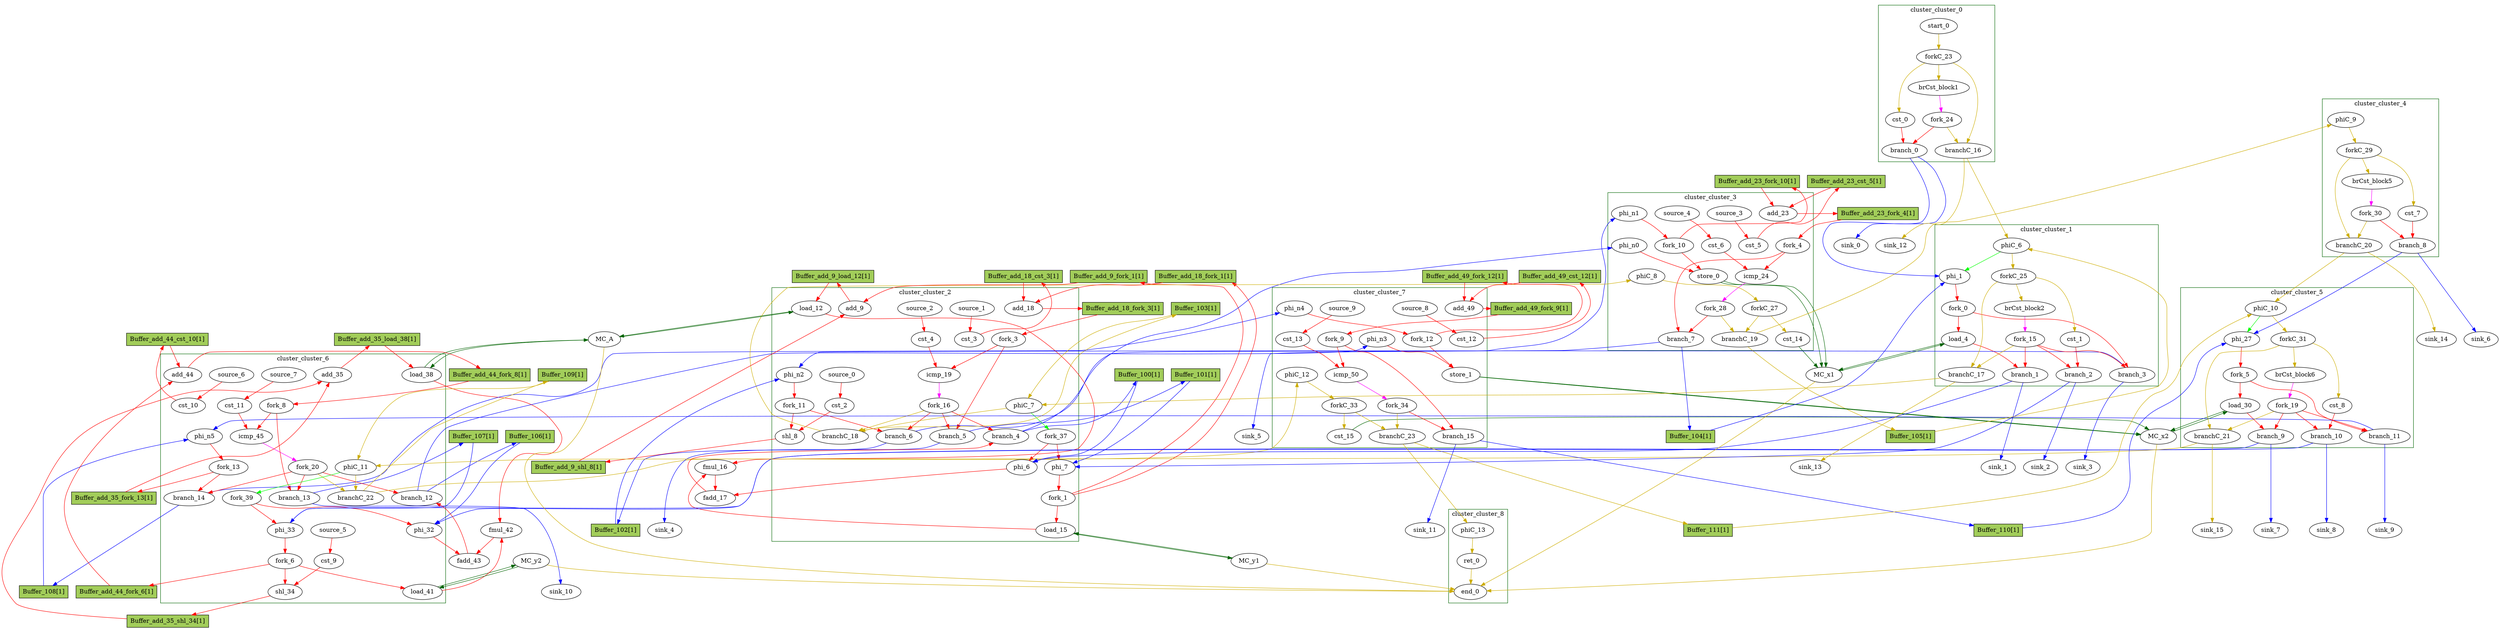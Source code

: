 Digraph G {
	splines=spline;
	subgraph cluster_cluster_cluster_6 {
	color = "darkgreen";
label = "cluster_cluster_6";
		"phi_32" [type="Mux", in="in1?:1 in2:32 in3:32 ", out="out1:32", bbID=7, delay=1.397];
		"phi_33" [type="Mux", in="in1?:1 in2:6 in3:6 ", out="out1:6", bbID=7, delay=1.397];
		"cst_9" [type="Constant", in="in1:3", out="out1:3", bbID=7, value="0x00000005"];
		"shl_34" [type="Operator", in="in1:11 in2:11 ", out="out1:11 ", bbID=7, II=1, delay=0.0, latency=0, op="shl_op"];
		"add_35" [type="Operator", in="in1:12 in2:12 ", out="out1:12 ", bbID=7, II=1, delay=2.287, latency=0, op="add_op"];
		"load_38" [type="Operator", in="in1:32 in2:12 ", out="out1:32 out2:12 ", bbID=7, II=1, delay=1.412, latency=2, op="mc_load_op", portId=1];
		"load_41" [type="Operator", in="in1:32 in2:6 ", out="out1:32 out2:6 ", bbID=7, II=1, delay=1.412, latency=2, op="mc_load_op", portId=0];
		"cst_10" [type="Constant", in="in1:1", out="out1:1", bbID=7, value="0x00000001"];
		"add_44" [type="Operator", in="in1:6 in2:6 ", out="out1:6 ", bbID=7, II=1, delay=2.287, latency=0, op="add_op"];
		"cst_11" [type="Constant", in="in1:6", out="out1:6", bbID=7, value="0x00000020"];
		"icmp_45" [type="Operator", in="in1:6 in2:6 ", out="out1:1 ", bbID=7, II=1, delay=1.907, latency=0, op="icmp_ult_op"];
		"phi_n5" [type="Merge", in="in1:6 in2:6 ", out="out1:6", bbID=7, delay=1.397];
		"fork_6" [type="Fork", in="in1:6", out="out1:6 out2:6 out3:6 ", bbID=7];
		"fork_8" [type="Fork", in="in1:6", out="out1:6 out2:6 ", bbID=7];
		"fork_13" [type="Fork", in="in1:6", out="out1:6 out2:6 ", bbID=7];
		"branch_12" [type="Branch", in="in1:32 in2?:1", out="out1+:32 out2-:32", bbID=7];
		"branch_13" [type="Branch", in="in1:6 in2?:1", out="out1+:6 out2-:6", bbID=7];
		"branch_14" [type="Branch", in="in1:6 in2?:1", out="out1+:6 out2-:6", bbID=7];
		"fork_20" [type="Fork", in="in1:1", out="out1:1 out2:1 out3:1 out4:1 ", bbID=7];
		"phiC_11" [type="CntrlMerge", in="in1:0 in2:0 ", out="out1:0 out2?:1", bbID=7, delay=0.0];
		"branchC_22" [type="Branch", in="in1:0 in2?:1", out="out1+:0 out2-:0", bbID=7];
		"source_5" [type="Source", out="out1:3", bbID=7];
		"source_6" [type="Source", out="out1:1", bbID=7];
		"source_7" [type="Source", out="out1:6", bbID=7];
		"fork_39" [type="Fork", in="in1:1", out="out1:1 out2:1 ", bbID=7];
	}
	subgraph cluster_cluster_cluster_2 {
	color = "darkgreen";
label = "cluster_cluster_2";
		"phi_6" [type="Mux", in="in1?:1 in2:32 in3:32 ", out="out1:32", bbID=3, delay=1.397];
		"phi_7" [type="Mux", in="in1?:1 in2:6 in3:6 ", out="out1:6", bbID=3, delay=1.397];
		"cst_2" [type="Constant", in="in1:3", out="out1:3", bbID=3, value="0x00000005"];
		"shl_8" [type="Operator", in="in1:11 in2:11 ", out="out1:11 ", bbID=3, II=1, delay=0.0, latency=0, op="shl_op"];
		"add_9" [type="Operator", in="in1:12 in2:12 ", out="out1:12 ", bbID=3, II=1, delay=2.287, latency=0, op="add_op"];
		"load_12" [type="Operator", in="in1:32 in2:12 ", out="out1:32 out2:12 ", bbID=3, II=1, delay=1.412, latency=2, op="mc_load_op", portId=0];
		"load_15" [type="Operator", in="in1:32 in2:6 ", out="out1:32 out2:6 ", bbID=3, II=1, delay=1.412, latency=2, op="mc_load_op", portId=0];
		"cst_3" [type="Constant", in="in1:1", out="out1:1", bbID=3, value="0x00000001"];
		"add_18" [type="Operator", in="in1:6 in2:6 ", out="out1:6 ", bbID=3, II=1, delay=2.287, latency=0, op="add_op"];
		"cst_4" [type="Constant", in="in1:6", out="out1:6", bbID=3, value="0x00000020"];
		"icmp_19" [type="Operator", in="in1:6 in2:6 ", out="out1:1 ", bbID=3, II=1, delay=1.907, latency=0, op="icmp_ult_op"];
		"phi_n2" [type="Merge", in="in1:6 in2:6 ", out="out1:6", bbID=3, delay=1.397];
		"fork_1" [type="Fork", in="in1:6", out="out1:6 out2:6 out3:6 ", bbID=3];
		"fork_3" [type="Fork", in="in1:6", out="out1:6 out2:6 ", bbID=3];
		"fork_11" [type="Fork", in="in1:6", out="out1:6 out2:6 ", bbID=3];
		"branch_4" [type="Branch", in="in1:32 in2?:1", out="out1+:32 out2-:32", bbID=3];
		"branch_5" [type="Branch", in="in1:6 in2?:1", out="out1+:6 out2-:6", bbID=3];
		"branch_6" [type="Branch", in="in1:6 in2?:1", out="out1+:6 out2-:6", bbID=3];
		"fork_16" [type="Fork", in="in1:1", out="out1:1 out2:1 out3:1 out4:1 ", bbID=3];
		"phiC_7" [type="CntrlMerge", in="in1:0 in2:0 ", out="out1:0 out2?:1", bbID=3, delay=0.0];
		"branchC_18" [type="Branch", in="in1:0 in2?:1", out="out1+:0 out2-:0", bbID=3];
		"source_0" [type="Source", out="out1:3", bbID=3];
		"source_1" [type="Source", out="out1:1", bbID=3];
		"source_2" [type="Source", out="out1:6", bbID=3];
		"fork_37" [type="Fork", in="in1:1", out="out1:1 out2:1 ", bbID=3];
	}
	subgraph cluster_cluster_cluster_3 {
	color = "darkgreen";
label = "cluster_cluster_3";
		"store_0" [type="Operator", in="in1:32 in2:6 ", out="out1:32 out2:6 ", bbID=4, II=1, delay=0.672, latency=0, op="mc_store_op", portId=0];
		"cst_5" [type="Constant", in="in1:1", out="out1:1", bbID=4, value="0x00000001"];
		"add_23" [type="Operator", in="in1:6 in2:6 ", out="out1:6 ", bbID=4, II=1, delay=2.287, latency=0, op="add_op"];
		"cst_6" [type="Constant", in="in1:6", out="out1:6", bbID=4, value="0x00000020"];
		"icmp_24" [type="Operator", in="in1:6 in2:6 ", out="out1:1 ", bbID=4, II=1, delay=1.907, latency=0, op="icmp_ult_op"];
		"phi_n0" [type="Merge", in="in1:32 ", out="out1:32", bbID=4, delay=0.0];
		"phi_n1" [type="Merge", in="in1:6 ", out="out1:6", bbID=4, delay=0.0];
		"fork_4" [type="Fork", in="in1:6", out="out1:6 out2:6 ", bbID=4];
		"fork_10" [type="Fork", in="in1:6", out="out1:6 out2:6 ", bbID=4];
		"branch_7" [type="Branch", in="in1:6 in2?:1", out="out1+:6 out2-:6", bbID=4];
		"cst_14" [type="Constant", in="in1:1", out="out1:1", bbID=4, value="0x00000001"];
		"phiC_8" [type="Merge", in="in1:0 ", out="out1:0", bbID=4, delay=0.0];
		"forkC_27" [type="Fork", in="in1:0", out="out1:0 out2:0 ", bbID=4];
		"branchC_19" [type="Branch", in="in1:0 in2?:1", out="out1+:0 out2-:0", bbID=4];
		"fork_28" [type="Fork", in="in1:1", out="out1:1 out2:1 ", bbID=4];
		"source_3" [type="Source", out="out1:1", bbID=4];
		"source_4" [type="Source", out="out1:6", bbID=4];
	}
	subgraph cluster_cluster_cluster_0 {
	color = "darkgreen";
label = "cluster_cluster_0";
		"brCst_block1" [type="Constant", in="in1:1", out="out1:1", bbID=1, value="0x1"];
		"cst_0" [type="Constant", in="in1:1", out="out1:1", bbID=1, value="0x00000000"];
		"branch_0" [type="Branch", in="in1:1 in2?:1", out="out1+:1 out2-:1", bbID=1];
		"start_0" [type="Entry", in="in1:0", out="out1:0", bbID=1, control="true"];
		"forkC_23" [type="Fork", in="in1:0", out="out1:0 out2:0 out3:0 ", bbID=1];
		"branchC_16" [type="Branch", in="in1:0 in2?:1", out="out1+:0 out2-:0", bbID=1];
		"fork_24" [type="Fork", in="in1:1", out="out1:1 out2:1 ", bbID=1];
	}
	subgraph cluster_cluster_cluster_4 {
	color = "darkgreen";
label = "cluster_cluster_4";
		"brCst_block5" [type="Constant", in="in1:1", out="out1:1", bbID=5, value="0x1"];
		"cst_7" [type="Constant", in="in1:1", out="out1:1", bbID=5, value="0x00000000"];
		"branch_8" [type="Branch", in="in1:1 in2?:1", out="out1+:1 out2-:1", bbID=5];
		"phiC_9" [type="Merge", in="in1:0 ", out="out1:0", bbID=5, delay=0.0];
		"forkC_29" [type="Fork", in="in1:0", out="out1:0 out2:0 out3:0 ", bbID=5];
		"branchC_20" [type="Branch", in="in1:0 in2?:1", out="out1+:0 out2-:0", bbID=5];
		"fork_30" [type="Fork", in="in1:1", out="out1:1 out2:1 ", bbID=5];
	}
	subgraph cluster_cluster_cluster_5 {
	color = "darkgreen";
label = "cluster_cluster_5";
		"phi_27" [type="Mux", in="in1?:1 in2:6 in3:6 ", out="out1:6", bbID=6, delay=1.397];
		"load_30" [type="Operator", in="in1:32 in2:6 ", out="out1:32 out2:6 ", bbID=6, II=1, delay=1.412, latency=2, op="mc_load_op", portId=0];
		"brCst_block6" [type="Constant", in="in1:1", out="out1:1", bbID=6, value="0x1"];
		"cst_8" [type="Constant", in="in1:1", out="out1:1", bbID=6, value="0x00000000"];
		"fork_5" [type="Fork", in="in1:6", out="out1:6 out2:6 ", bbID=6];
		"branch_9" [type="Branch", in="in1:32 in2?:1", out="out1+:32 out2-:32", bbID=6];
		"branch_10" [type="Branch", in="in1:1 in2?:1", out="out1+:1 out2-:1", bbID=6];
		"branch_11" [type="Branch", in="in1:6 in2?:1", out="out1+:6 out2-:6", bbID=6];
		"fork_19" [type="Fork", in="in1:1", out="out1:1 out2:1 out3:1 out4:1 ", bbID=6];
		"phiC_10" [type="CntrlMerge", in="in1:0 in2:0 ", out="out1:0 out2?:1", bbID=6, delay=0.0];
		"forkC_31" [type="Fork", in="in1:0", out="out1:0 out2:0 out3:0 ", bbID=6];
		"branchC_21" [type="Branch", in="in1:0 in2?:1", out="out1+:0 out2-:0", bbID=6];
	}
	subgraph cluster_cluster_cluster_8 {
	color = "darkgreen";
label = "cluster_cluster_8";
		"ret_0" [type="Operator", in="in1:0 ", out="out1:0 ", bbID=9, II=1, delay=0.0, latency=0, op="ret_op"];
		"end_0" [type="Exit", in="in1:0*e in2:0*e in3:0*e in4:0*e in5:0*e in6:0 ", out="out1:0", bbID=0];
		"phiC_13" [type="Merge", in="in1:0 ", out="out1:0", bbID=9, delay=0.0];
	}
	subgraph cluster_cluster_cluster_7 {
	color = "darkgreen";
label = "cluster_cluster_7";
		"store_1" [type="Operator", in="in1:32 in2:6 ", out="out1:32 out2:6 ", bbID=8, II=1, delay=0.672, latency=0, op="mc_store_op", portId=0];
		"cst_12" [type="Constant", in="in1:1", out="out1:1", bbID=8, value="0x00000001"];
		"add_49" [type="Operator", in="in1:6 in2:6 ", out="out1:6 ", bbID=8, II=1, delay=2.287, latency=0, op="add_op"];
		"cst_13" [type="Constant", in="in1:6", out="out1:6", bbID=8, value="0x00000020"];
		"icmp_50" [type="Operator", in="in1:6 in2:6 ", out="out1:1 ", bbID=8, II=1, delay=1.907, latency=0, op="icmp_ult_op"];
		"phi_n3" [type="Merge", in="in1:32 ", out="out1:32", bbID=8, delay=0.0];
		"phi_n4" [type="Merge", in="in1:6 ", out="out1:6", bbID=8, delay=0.0];
		"fork_9" [type="Fork", in="in1:6", out="out1:6 out2:6 ", bbID=8];
		"fork_12" [type="Fork", in="in1:6", out="out1:6 out2:6 ", bbID=8];
		"branch_15" [type="Branch", in="in1:6 in2?:1", out="out1+:6 out2-:6", bbID=8];
		"cst_15" [type="Constant", in="in1:1", out="out1:1", bbID=8, value="0x00000001"];
		"phiC_12" [type="Merge", in="in1:0 ", out="out1:0", bbID=8, delay=0.0];
		"forkC_33" [type="Fork", in="in1:0", out="out1:0 out2:0 ", bbID=8];
		"branchC_23" [type="Branch", in="in1:0 in2?:1", out="out1+:0 out2-:0", bbID=8];
		"fork_34" [type="Fork", in="in1:1", out="out1:1 out2:1 ", bbID=8];
		"source_8" [type="Source", out="out1:1", bbID=8];
		"source_9" [type="Source", out="out1:6", bbID=8];
	}
	subgraph cluster_cluster_cluster_1 {
	color = "darkgreen";
label = "cluster_cluster_1";
		"phi_1" [type="Mux", in="in1?:1 in2:6 in3:6 ", out="out1:6", bbID=2, delay=1.397];
		"load_4" [type="Operator", in="in1:32 in2:6 ", out="out1:32 out2:6 ", bbID=2, II=1, delay=1.412, latency=2, op="mc_load_op", portId=0];
		"brCst_block2" [type="Constant", in="in1:1", out="out1:1", bbID=2, value="0x1"];
		"cst_1" [type="Constant", in="in1:1", out="out1:1", bbID=2, value="0x00000000"];
		"fork_0" [type="Fork", in="in1:6", out="out1:6 out2:6 ", bbID=2];
		"branch_1" [type="Branch", in="in1:32 in2?:1", out="out1+:32 out2-:32", bbID=2];
		"branch_2" [type="Branch", in="in1:1 in2?:1", out="out1+:1 out2-:1", bbID=2];
		"branch_3" [type="Branch", in="in1:6 in2?:1", out="out1+:6 out2-:6", bbID=2];
		"fork_15" [type="Fork", in="in1:1", out="out1:1 out2:1 out3:1 out4:1 ", bbID=2];
		"phiC_6" [type="CntrlMerge", in="in1:0 in2:0 ", out="out1:0 out2?:1", bbID=2, delay=0.0];
		"forkC_25" [type="Fork", in="in1:0", out="out1:0 out2:0 out3:0 ", bbID=2];
		"branchC_17" [type="Branch", in="in1:0 in2?:1", out="out1+:0 out2-:0", bbID=2];
	}
		"MC_x1" [type="MC", in="in1:32*c0 in2:6*l0a in3:6*s0a in4:32*s0d ", out="out1:32*l0d out2:0*e ", bbID=0, bbcount=1, ldcount=1, memory="x1", stcount=1];
		"MC_A" [type="MC", in="in1:12*l0a in2:12*l1a ", out="out1:32*l0d out2:32*l1d out3:0*e ", bbID=0, bbcount=0, ldcount=2, memory="A", stcount=0];
		"MC_y1" [type="MC", in="in1:6*l0a ", out="out1:32*l0d out2:0*e ", bbID=0, bbcount=0, ldcount=1, memory="y1", stcount=0];
		"MC_x2" [type="MC", in="in1:32*c0 in2:6*l0a in3:6*s0a in4:32*s0d ", out="out1:32*l0d out2:0*e ", bbID=0, bbcount=1, ldcount=1, memory="x2", stcount=1];
		"MC_y2" [type="MC", in="in1:6*l0a ", out="out1:32*l0d out2:0*e ", bbID=0, bbcount=0, ldcount=1, memory="y2", stcount=0];
		"sink_0" [type="Sink", in="in1:1", bbID=0];
		"sink_1" [type="Sink", in="in1:32", bbID=0];
		"sink_2" [type="Sink", in="in1:1", bbID=0];
		"sink_3" [type="Sink", in="in1:6", bbID=0];
		"sink_4" [type="Sink", in="in1:6", bbID=0];
		"sink_5" [type="Sink", in="in1:6", bbID=0];
		"sink_6" [type="Sink", in="in1:1", bbID=0];
		"sink_7" [type="Sink", in="in1:32", bbID=0];
		"sink_8" [type="Sink", in="in1:1", bbID=0];
		"sink_9" [type="Sink", in="in1:6", bbID=0];
		"sink_10" [type="Sink", in="in1:6", bbID=0];
		"sink_11" [type="Sink", in="in1:6", bbID=0];
		"sink_12" [type="Sink", in="in1:0", bbID=0];
		"sink_13" [type="Sink", in="in1:0", bbID=0];
		"sink_14" [type="Sink", in="in1:0", bbID=0];
		"sink_15" [type="Sink", in="in1:0", bbID=0];
		"Buffer_100" [type="Buffer", in="in1:32", out="out1:32", bbID=3, fillcolor="darkolivegreen3", height=0.4, label="Buffer_100[1]", shape="box", slots=1, style="filled", transparent="false"];
		"Buffer_101" [type="Buffer", in="in1:32", out="out1:32", bbID=3, fillcolor="darkolivegreen3", height=0.4, label="Buffer_101[1]", shape="box", slots=1, style="filled", transparent="false"];
		"Buffer_102" [type="Buffer", in="in1:32", out="out1:32", bbID=3, fillcolor="darkolivegreen3", height=0.4, label="Buffer_102[1]", shape="box", slots=1, style="filled", transparent="false"];
		"Buffer_103" [type="Buffer", in="in1:32", out="out1:32", bbID=3, fillcolor="darkolivegreen3", height=0.4, label="Buffer_103[1]", shape="box", slots=1, style="filled", transparent="false"];
		"Buffer_104" [type="Buffer", in="in1:32", out="out1:32", bbID=3, fillcolor="darkolivegreen3", height=0.4, label="Buffer_104[1]", shape="box", slots=1, style="filled", transparent="false"];
		"Buffer_105" [type="Buffer", in="in1:32", out="out1:32", bbID=3, fillcolor="darkolivegreen3", height=0.4, label="Buffer_105[1]", shape="box", slots=1, style="filled", transparent="false"];
		"Buffer_106" [type="Buffer", in="in1:32", out="out1:32", bbID=3, fillcolor="darkolivegreen3", height=0.4, label="Buffer_106[1]", shape="box", slots=1, style="filled", transparent="false"];
		"Buffer_107" [type="Buffer", in="in1:32", out="out1:32", bbID=3, fillcolor="darkolivegreen3", height=0.4, label="Buffer_107[1]", shape="box", slots=1, style="filled", transparent="false"];
		"Buffer_108" [type="Buffer", in="in1:32", out="out1:32", bbID=3, fillcolor="darkolivegreen3", height=0.4, label="Buffer_108[1]", shape="box", slots=1, style="filled", transparent="false"];
		"Buffer_109" [type="Buffer", in="in1:32", out="out1:32", bbID=3, fillcolor="darkolivegreen3", height=0.4, label="Buffer_109[1]", shape="box", slots=1, style="filled", transparent="false"];
		"Buffer_110" [type="Buffer", in="in1:32", out="out1:32", bbID=3, fillcolor="darkolivegreen3", height=0.4, label="Buffer_110[1]", shape="box", slots=1, style="filled", transparent="false"];
		"Buffer_111" [type="Buffer", in="in1:32", out="out1:32", bbID=3, fillcolor="darkolivegreen3", height=0.4, label="Buffer_111[1]", shape="box", slots=1, style="filled", transparent="false"];
		"Buffer_add_49_fork_9" [type="Buffer", in="in1:32", out="out1:32", bbID=3, fillcolor="darkolivegreen3", height=0.4, label="Buffer_add_49_fork_9[1]", shape="box", slots=1, style="filled", transparent="false"];
		"Buffer_add_49_cst_12" [type="Buffer", in="in1:32", out="out1:32", bbID=3, fillcolor="darkolivegreen3", height=0.4, label="Buffer_add_49_cst_12[1]", shape="box", slots=1, style="filled", transparent="false"];
		"Buffer_add_49_fork_12" [type="Buffer", in="in1:32", out="out1:32", bbID=3, fillcolor="darkolivegreen3", height=0.4, label="Buffer_add_49_fork_12[1]", shape="box", slots=1, style="filled", transparent="false"];
		"Buffer_add_9_load_12" [type="Buffer", in="in1:32", out="out1:32", bbID=3, fillcolor="darkolivegreen3", height=0.4, label="Buffer_add_9_load_12[1]", shape="box", slots=1, style="filled", transparent="false"];
		"Buffer_add_9_shl_8" [type="Buffer", in="in1:32", out="out1:32", bbID=3, fillcolor="darkolivegreen3", height=0.4, label="Buffer_add_9_shl_8[1]", shape="box", slots=1, style="filled", transparent="false"];
		"Buffer_add_9_fork_1" [type="Buffer", in="in1:32", out="out1:32", bbID=3, fillcolor="darkolivegreen3", height=0.4, label="Buffer_add_9_fork_1[1]", shape="box", slots=1, style="filled", transparent="false"];
		"Buffer_add_18_fork_3" [type="Buffer", in="in1:32", out="out1:32", bbID=3, fillcolor="darkolivegreen3", height=0.4, label="Buffer_add_18_fork_3[1]", shape="box", slots=1, style="filled", transparent="false"];
		"Buffer_add_18_cst_3" [type="Buffer", in="in1:32", out="out1:32", bbID=3, fillcolor="darkolivegreen3", height=0.4, label="Buffer_add_18_cst_3[1]", shape="box", slots=1, style="filled", transparent="false"];
		"Buffer_add_18_fork_1" [type="Buffer", in="in1:32", out="out1:32", bbID=3, fillcolor="darkolivegreen3", height=0.4, label="Buffer_add_18_fork_1[1]", shape="box", slots=1, style="filled", transparent="false"];
		"Buffer_add_35_load_38" [type="Buffer", in="in1:32", out="out1:32", bbID=3, fillcolor="darkolivegreen3", height=0.4, label="Buffer_add_35_load_38[1]", shape="box", slots=1, style="filled", transparent="false"];
		"Buffer_add_35_shl_34" [type="Buffer", in="in1:32", out="out1:32", bbID=3, fillcolor="darkolivegreen3", height=0.4, label="Buffer_add_35_shl_34[1]", shape="box", slots=1, style="filled", transparent="false"];
		"Buffer_add_35_fork_13" [type="Buffer", in="in1:32", out="out1:32", bbID=3, fillcolor="darkolivegreen3", height=0.4, label="Buffer_add_35_fork_13[1]", shape="box", slots=1, style="filled", transparent="false"];
		"Buffer_add_44_fork_8" [type="Buffer", in="in1:32", out="out1:32", bbID=3, fillcolor="darkolivegreen3", height=0.4, label="Buffer_add_44_fork_8[1]", shape="box", slots=1, style="filled", transparent="false"];
		"Buffer_add_44_cst_10" [type="Buffer", in="in1:32", out="out1:32", bbID=3, fillcolor="darkolivegreen3", height=0.4, label="Buffer_add_44_cst_10[1]", shape="box", slots=1, style="filled", transparent="false"];
		"Buffer_add_44_fork_6" [type="Buffer", in="in1:32", out="out1:32", bbID=3, fillcolor="darkolivegreen3", height=0.4, label="Buffer_add_44_fork_6[1]", shape="box", slots=1, style="filled", transparent="false"];
		"Buffer_add_23_fork_4" [type="Buffer", in="in1:32", out="out1:32", bbID=3, fillcolor="darkolivegreen3", height=0.4, label="Buffer_add_23_fork_4[1]", shape="box", slots=1, style="filled", transparent="false"];
		"Buffer_add_23_cst_5" [type="Buffer", in="in1:32", out="out1:32", bbID=3, fillcolor="darkolivegreen3", height=0.4, label="Buffer_add_23_cst_5[1]", shape="box", slots=1, style="filled", transparent="false"];
		"Buffer_add_23_fork_10" [type="Buffer", in="in1:32", out="out1:32", bbID=3, fillcolor="darkolivegreen3", height=0.4, label="Buffer_add_23_fork_10[1]", shape="box", slots=1, style="filled", transparent="false"];
		"fmul_16" [type="Operator", in="in1:32 in2:32", out="out1:32 ", bbID=3, II=1, delay=0.0, latency=6, op="fmul_op"];
		"fadd_17" [type="Operator", in="in1:32 in2:32 ", out="out1:32 ", bbID=3, II=1, delay=0.0, latency=10, op="fadd_op"];
		"fmul_42" [type="Operator", in="in1:32 in2:32", out="out1:32 ", bbID=7, II=1, delay=0.0, latency=6, op="fmul_op"];
		"fadd_43" [type="Operator", in="in1:32 in2:32 ", out="out1:32 ", bbID=7, II=1, delay=0.0, latency=10, op="fadd_op"];
		"store_1" -> "MC_x2" [color = "darkgreen", mem_address = "true", from = "out2", to = "in3"];
		"store_1" -> "MC_x2" [color = "darkgreen", mem_address = "false", from = "out1", to = "in4"];
		"cst_12" -> "Buffer_add_49_cst_12" [color = "red", from = "out1", to = "in1"];
		"add_49" -> "Buffer_add_49_fork_9" [color = "red", from = "out1", to = "in1"];
		"cst_13" -> "icmp_50" [color = "red", from = "out1", to = "in2"];
		"icmp_50" -> "fork_34" [color = "magenta", from = "out1", to = "in1"];
		"phi_n3" -> "store_1" [color = "red", from = "out1", to = "in1"];
		"phi_n4" -> "fork_12" [color = "red", from = "out1", to = "in1"];
		"fork_9" -> "icmp_50" [color = "red", from = "out1", to = "in1"];
		"fork_9" -> "branch_15" [color = "red", from = "out2", to = "in1"];
		"fork_12" -> "store_1" [color = "red", from = "out1", to = "in2"];
		"fork_12" -> "Buffer_add_49_fork_12" [color = "red", from = "out2", to = "in1"];
		"branch_15" -> "sink_11" [color = "blue", from = "out2", to = "in1", minlen = 3];
		"branch_15" -> "Buffer_110" [color = "blue", from = "out1", to = "in1", minlen = 3];
		"cst_15" -> "MC_x2" [color = "darkgreen", from = "out1", to = "in1"];
		"phiC_12" -> "forkC_33" [color = "gold3", from = "out1", to = "in1"];
		"forkC_33" -> "cst_15" [color = "gold3", from = "out1", to = "in1"];
		"forkC_33" -> "branchC_23" [color = "gold3", from = "out2", to = "in1"];
		"branchC_23" -> "phiC_13" [color = "gold3", from = "out2", to = "in1", minlen = 3];
		"branchC_23" -> "Buffer_111" [color = "gold3", from = "out1", to = "in1", minlen = 3];
		"fork_34" -> "branch_15" [color = "red", from = "out1", to = "in2"];
		"fork_34" -> "branchC_23" [color = "gold3", from = "out2", to = "in2"];
		"source_8" -> "cst_12" [color = "red", from = "out1", to = "in1"];
		"source_9" -> "cst_13" [color = "red", from = "out1", to = "in1"];
		"brCst_block1" -> "fork_24" [color = "magenta", from = "out1", to = "in1"];
		"cst_0" -> "branch_0" [color = "red", from = "out1", to = "in1"];
		"branch_0" -> "phi_1" [color = "blue", from = "out1", to = "in2", minlen = 3];
		"branch_0" -> "sink_0" [color = "blue", from = "out2", to = "in1", minlen = 3];
		"start_0" -> "forkC_23" [color = "gold3", from = "out1", to = "in1"];
		"forkC_23" -> "brCst_block1" [color = "gold3", from = "out3", to = "in1"];
		"forkC_23" -> "cst_0" [color = "gold3", from = "out1", to = "in1"];
		"forkC_23" -> "branchC_16" [color = "gold3", from = "out2", to = "in1"];
		"branchC_16" -> "phiC_6" [color = "gold3", from = "out1", to = "in1", minlen = 3];
		"branchC_16" -> "sink_12" [color = "gold3", from = "out2", to = "in1", minlen = 3];
		"fork_24" -> "branch_0" [color = "red", from = "out1", to = "in2"];
		"fork_24" -> "branchC_16" [color = "gold3", from = "out2", to = "in2"];
		"phi_1" -> "fork_0" [color = "red", from = "out1", to = "in1"];
		"load_4" -> "branch_1" [color = "red", from = "out1", to = "in1"];
		"load_4" -> "MC_x1" [color = "darkgreen", mem_address = "true", from = "out2", to = "in2"];
		"brCst_block2" -> "fork_15" [color = "magenta", from = "out1", to = "in1"];
		"cst_1" -> "branch_2" [color = "red", from = "out1", to = "in1"];
		"fork_0" -> "load_4" [color = "red", from = "out1", to = "in2"];
		"fork_0" -> "branch_3" [color = "red", from = "out2", to = "in1"];
		"branch_1" -> "phi_6" [color = "blue", from = "out1", to = "in2", minlen = 3];
		"branch_1" -> "sink_1" [color = "blue", from = "out2", to = "in1", minlen = 3];
		"branch_2" -> "phi_7" [color = "blue", from = "out1", to = "in2", minlen = 3];
		"branch_2" -> "sink_2" [color = "blue", from = "out2", to = "in1", minlen = 3];
		"branch_3" -> "phi_n2" [color = "blue", from = "out1", to = "in1", minlen = 3];
		"branch_3" -> "sink_3" [color = "blue", from = "out2", to = "in1", minlen = 3];
		"fork_15" -> "branch_1" [color = "red", from = "out3", to = "in2"];
		"fork_15" -> "branch_2" [color = "red", from = "out2", to = "in2"];
		"fork_15" -> "branch_3" [color = "red", from = "out1", to = "in2"];
		"fork_15" -> "branchC_17" [color = "gold3", from = "out4", to = "in2"];
		"phiC_6" -> "phi_1" [color = "green", from = "out2", to = "in1"];
		"phiC_6" -> "forkC_25" [color = "gold3", from = "out1", to = "in1"];
		"forkC_25" -> "brCst_block2" [color = "gold3", from = "out3", to = "in1"];
		"forkC_25" -> "cst_1" [color = "gold3", from = "out1", to = "in1"];
		"forkC_25" -> "branchC_17" [color = "gold3", from = "out2", to = "in1"];
		"branchC_17" -> "phiC_7" [color = "gold3", from = "out1", to = "in1", minlen = 3];
		"branchC_17" -> "sink_13" [color = "gold3", from = "out2", to = "in1", minlen = 3];
		"phi_6" -> "fadd_17" [color = "red", from = "out1", to = "in1"];
		"phi_7" -> "fork_1" [color = "red", from = "out1", to = "in1"];
		"cst_2" -> "shl_8" [color = "red", from = "out1", to = "in2"];
		"shl_8" -> "Buffer_add_9_shl_8" [color = "red", from = "out1", to = "in1"];
		"add_9" -> "Buffer_add_9_load_12" [color = "red", from = "out1", to = "in1"];
		"load_12" -> "MC_A" [color = "darkgreen", mem_address = "true", from = "out2", to = "in1"];
		"load_12" -> "fmul_16" [color = "red", from = "out1", to = "in1"];
		"load_15" -> "MC_y1" [color = "darkgreen", mem_address = "true", from = "out2", to = "in1"];
		"load_15" -> "fmul_16" [color = "red", from = "out1", to = "in2"];
		"cst_3" -> "Buffer_add_18_cst_3" [color = "red", from = "out1", to = "in1"];
		"add_18" -> "Buffer_add_18_fork_3" [color = "red", from = "out1", to = "in1"];
		"cst_4" -> "icmp_19" [color = "red", from = "out1", to = "in2"];
		"icmp_19" -> "fork_16" [color = "magenta", from = "out1", to = "in1"];
		"phi_n2" -> "fork_11" [color = "red", from = "out1", to = "in1"];
		"fork_1" -> "load_15" [color = "red", from = "out3", to = "in2"];
		"fork_1" -> "Buffer_add_9_fork_1" [color = "red", from = "out1", to = "in1"];
		"fork_1" -> "Buffer_add_18_fork_1" [color = "red", from = "out2", to = "in1"];
		"fork_3" -> "icmp_19" [color = "red", from = "out1", to = "in1"];
		"fork_3" -> "branch_5" [color = "red", from = "out2", to = "in1"];
		"fork_11" -> "shl_8" [color = "red", from = "out1", to = "in1"];
		"fork_11" -> "branch_6" [color = "red", from = "out2", to = "in1"];
		"branch_4" -> "phi_n0" [color = "blue", from = "out2", to = "in1", minlen = 3];
		"branch_4" -> "Buffer_100" [color = "blue", from = "out1", to = "in1", minlen = 3];
		"branch_5" -> "sink_4" [color = "blue", from = "out2", to = "in1", minlen = 3];
		"branch_5" -> "Buffer_101" [color = "blue", from = "out1", to = "in1", minlen = 3];
		"branch_6" -> "phi_n1" [color = "blue", from = "out2", to = "in1", minlen = 3];
		"branch_6" -> "Buffer_102" [color = "blue", from = "out1", to = "in1", minlen = 3];
		"fork_16" -> "branch_4" [color = "red", from = "out3", to = "in2"];
		"fork_16" -> "branch_5" [color = "red", from = "out2", to = "in2"];
		"fork_16" -> "branch_6" [color = "red", from = "out1", to = "in2"];
		"fork_16" -> "branchC_18" [color = "gold3", from = "out4", to = "in2"];
		"phiC_7" -> "branchC_18" [color = "gold3", from = "out1", to = "in1"];
		"phiC_7" -> "fork_37" [color = "green", from = "out2", to = "in1"];
		"branchC_18" -> "phiC_8" [color = "gold3", from = "out2", to = "in1", minlen = 3];
		"branchC_18" -> "Buffer_103" [color = "gold3", from = "out1", to = "in1", minlen = 3];
		"source_0" -> "cst_2" [color = "red", from = "out1", to = "in1"];
		"source_1" -> "cst_3" [color = "red", from = "out1", to = "in1"];
		"source_2" -> "cst_4" [color = "red", from = "out1", to = "in1"];
		"fork_37" -> "phi_6" [color = "red", from = "out1", to = "in1"];
		"fork_37" -> "phi_7" [color = "red", from = "out2", to = "in1"];
		"phi_32" -> "fadd_43" [color = "red", from = "out1", to = "in1"];
		"phi_33" -> "fork_6" [color = "red", from = "out1", to = "in1"];
		"cst_9" -> "shl_34" [color = "red", from = "out1", to = "in2"];
		"shl_34" -> "Buffer_add_35_shl_34" [color = "red", from = "out1", to = "in1"];
		"add_35" -> "Buffer_add_35_load_38" [color = "red", from = "out1", to = "in1"];
		"load_38" -> "MC_A" [color = "darkgreen", mem_address = "true", from = "out2", to = "in2"];
		"load_38" -> "fmul_42" [color = "red", from = "out1", to = "in1"];
		"load_41" -> "MC_y2" [color = "darkgreen", mem_address = "true", from = "out2", to = "in1"];
		"load_41" -> "fmul_42" [color = "red", from = "out1", to = "in2"];
		"cst_10" -> "Buffer_add_44_cst_10" [color = "red", from = "out1", to = "in1"];
		"add_44" -> "Buffer_add_44_fork_8" [color = "red", from = "out1", to = "in1"];
		"cst_11" -> "icmp_45" [color = "red", from = "out1", to = "in2"];
		"icmp_45" -> "fork_20" [color = "magenta", from = "out1", to = "in1"];
		"phi_n5" -> "fork_13" [color = "red", from = "out1", to = "in1"];
		"fork_6" -> "shl_34" [color = "red", from = "out1", to = "in1"];
		"fork_6" -> "load_41" [color = "red", from = "out3", to = "in2"];
		"fork_6" -> "Buffer_add_44_fork_6" [color = "red", from = "out2", to = "in1"];
		"fork_8" -> "icmp_45" [color = "red", from = "out1", to = "in1"];
		"fork_8" -> "branch_13" [color = "red", from = "out2", to = "in1"];
		"fork_13" -> "branch_14" [color = "red", from = "out2", to = "in1"];
		"fork_13" -> "Buffer_add_35_fork_13" [color = "red", from = "out1", to = "in1"];
		"branch_12" -> "phi_n3" [color = "blue", from = "out2", to = "in1", minlen = 3];
		"branch_12" -> "Buffer_106" [color = "blue", from = "out1", to = "in1", minlen = 3];
		"branch_13" -> "sink_10" [color = "blue", from = "out2", to = "in1", minlen = 3];
		"branch_13" -> "Buffer_107" [color = "blue", from = "out1", to = "in1", minlen = 3];
		"branch_14" -> "phi_n4" [color = "blue", from = "out2", to = "in1", minlen = 3];
		"branch_14" -> "Buffer_108" [color = "blue", from = "out1", to = "in1", minlen = 3];
		"fork_20" -> "branch_12" [color = "red", from = "out3", to = "in2"];
		"fork_20" -> "branch_13" [color = "red", from = "out2", to = "in2"];
		"fork_20" -> "branch_14" [color = "red", from = "out1", to = "in2"];
		"fork_20" -> "branchC_22" [color = "gold3", from = "out4", to = "in2"];
		"phiC_11" -> "branchC_22" [color = "gold3", from = "out1", to = "in1"];
		"phiC_11" -> "fork_39" [color = "green", from = "out2", to = "in1"];
		"branchC_22" -> "phiC_12" [color = "gold3", from = "out2", to = "in1", minlen = 3];
		"branchC_22" -> "Buffer_109" [color = "gold3", from = "out1", to = "in1", minlen = 3];
		"source_5" -> "cst_9" [color = "red", from = "out1", to = "in1"];
		"source_6" -> "cst_10" [color = "red", from = "out1", to = "in1"];
		"source_7" -> "cst_11" [color = "red", from = "out1", to = "in1"];
		"fork_39" -> "phi_32" [color = "red", from = "out1", to = "in1"];
		"fork_39" -> "phi_33" [color = "red", from = "out2", to = "in1"];
		"store_0" -> "MC_x1" [color = "darkgreen", mem_address = "true", from = "out2", to = "in3"];
		"store_0" -> "MC_x1" [color = "darkgreen", mem_address = "false", from = "out1", to = "in4"];
		"cst_5" -> "Buffer_add_23_cst_5" [color = "red", from = "out1", to = "in1"];
		"add_23" -> "Buffer_add_23_fork_4" [color = "red", from = "out1", to = "in1"];
		"cst_6" -> "icmp_24" [color = "red", from = "out1", to = "in2"];
		"icmp_24" -> "fork_28" [color = "magenta", from = "out1", to = "in1"];
		"phi_n0" -> "store_0" [color = "red", from = "out1", to = "in1"];
		"phi_n1" -> "fork_10" [color = "red", from = "out1", to = "in1"];
		"fork_4" -> "icmp_24" [color = "red", from = "out1", to = "in1"];
		"fork_4" -> "branch_7" [color = "red", from = "out2", to = "in1"];
		"fork_10" -> "store_0" [color = "red", from = "out1", to = "in2"];
		"fork_10" -> "Buffer_add_23_fork_10" [color = "red", from = "out2", to = "in1"];
		"branch_7" -> "sink_5" [color = "blue", from = "out2", to = "in1", minlen = 3];
		"branch_7" -> "Buffer_104" [color = "blue", from = "out1", to = "in1", minlen = 3];
		"cst_14" -> "MC_x1" [color = "darkgreen", from = "out1", to = "in1"];
		"phiC_8" -> "forkC_27" [color = "gold3", from = "out1", to = "in1"];
		"forkC_27" -> "cst_14" [color = "gold3", from = "out1", to = "in1"];
		"forkC_27" -> "branchC_19" [color = "gold3", from = "out2", to = "in1"];
		"branchC_19" -> "phiC_9" [color = "gold3", from = "out2", to = "in1", minlen = 3];
		"branchC_19" -> "Buffer_105" [color = "gold3", from = "out1", to = "in1", minlen = 3];
		"fork_28" -> "branch_7" [color = "red", from = "out1", to = "in2"];
		"fork_28" -> "branchC_19" [color = "gold3", from = "out2", to = "in2"];
		"source_3" -> "cst_5" [color = "red", from = "out1", to = "in1"];
		"source_4" -> "cst_6" [color = "red", from = "out1", to = "in1"];
		"ret_0" -> "end_0" [color = "gold3", from = "out1", to = "in6"];
		"phiC_13" -> "ret_0" [color = "gold3", from = "out1", to = "in1"];
		"brCst_block5" -> "fork_30" [color = "magenta", from = "out1", to = "in1"];
		"cst_7" -> "branch_8" [color = "red", from = "out1", to = "in1"];
		"branch_8" -> "phi_27" [color = "blue", from = "out1", to = "in2", minlen = 3];
		"branch_8" -> "sink_6" [color = "blue", from = "out2", to = "in1", minlen = 3];
		"phiC_9" -> "forkC_29" [color = "gold3", from = "out1", to = "in1"];
		"forkC_29" -> "brCst_block5" [color = "gold3", from = "out3", to = "in1"];
		"forkC_29" -> "cst_7" [color = "gold3", from = "out1", to = "in1"];
		"forkC_29" -> "branchC_20" [color = "gold3", from = "out2", to = "in1"];
		"branchC_20" -> "phiC_10" [color = "gold3", from = "out1", to = "in1", minlen = 3];
		"branchC_20" -> "sink_14" [color = "gold3", from = "out2", to = "in1", minlen = 3];
		"fork_30" -> "branch_8" [color = "red", from = "out1", to = "in2"];
		"fork_30" -> "branchC_20" [color = "gold3", from = "out2", to = "in2"];
		"phi_27" -> "fork_5" [color = "red", from = "out1", to = "in1"];
		"load_30" -> "branch_9" [color = "red", from = "out1", to = "in1"];
		"load_30" -> "MC_x2" [color = "darkgreen", mem_address = "true", from = "out2", to = "in2"];
		"brCst_block6" -> "fork_19" [color = "magenta", from = "out1", to = "in1"];
		"cst_8" -> "branch_10" [color = "red", from = "out1", to = "in1"];
		"fork_5" -> "load_30" [color = "red", from = "out1", to = "in2"];
		"fork_5" -> "branch_11" [color = "red", from = "out2", to = "in1"];
		"branch_9" -> "phi_32" [color = "blue", from = "out1", to = "in2", minlen = 3];
		"branch_9" -> "sink_7" [color = "blue", from = "out2", to = "in1", minlen = 3];
		"branch_10" -> "phi_33" [color = "blue", from = "out1", to = "in2", minlen = 3];
		"branch_10" -> "sink_8" [color = "blue", from = "out2", to = "in1", minlen = 3];
		"branch_11" -> "phi_n5" [color = "blue", from = "out1", to = "in1", minlen = 3];
		"branch_11" -> "sink_9" [color = "blue", from = "out2", to = "in1", minlen = 3];
		"fork_19" -> "branch_9" [color = "red", from = "out3", to = "in2"];
		"fork_19" -> "branch_10" [color = "red", from = "out2", to = "in2"];
		"fork_19" -> "branch_11" [color = "red", from = "out1", to = "in2"];
		"fork_19" -> "branchC_21" [color = "gold3", from = "out4", to = "in2"];
		"phiC_10" -> "phi_27" [color = "green", from = "out2", to = "in1"];
		"phiC_10" -> "forkC_31" [color = "gold3", from = "out1", to = "in1"];
		"forkC_31" -> "brCst_block6" [color = "gold3", from = "out3", to = "in1"];
		"forkC_31" -> "cst_8" [color = "gold3", from = "out1", to = "in1"];
		"forkC_31" -> "branchC_21" [color = "gold3", from = "out2", to = "in1"];
		"branchC_21" -> "phiC_11" [color = "gold3", from = "out1", to = "in1", minlen = 3];
		"branchC_21" -> "sink_15" [color = "gold3", from = "out2", to = "in1", minlen = 3];
		"MC_x1" -> "load_4" [color = "darkgreen", mem_address = "false", from = "out1", to = "in1"];
		"MC_x1" -> "end_0" [color = "gold3", from = "out2", to = "in1"];
		"MC_A" -> "load_12" [color = "darkgreen", mem_address = "false", from = "out1", to = "in1"];
		"MC_A" -> "load_38" [color = "darkgreen", mem_address = "false", from = "out2", to = "in1"];
		"MC_A" -> "end_0" [color = "gold3", from = "out3", to = "in2"];
		"MC_y1" -> "load_15" [color = "darkgreen", mem_address = "false", from = "out1", to = "in1"];
		"MC_y1" -> "end_0" [color = "gold3", from = "out2", to = "in3"];
		"MC_x2" -> "end_0" [color = "gold3", from = "out2", to = "in4"];
		"MC_x2" -> "load_30" [color = "darkgreen", mem_address = "false", from = "out1", to = "in1"];
		"MC_y2" -> "load_41" [color = "darkgreen", mem_address = "false", from = "out1", to = "in1"];
		"MC_y2" -> "end_0" [color = "gold3", from = "out2", to = "in5"];
		"Buffer_100" -> "phi_6" [color = "blue", from = "out1", to = "in3", minlen = 3];
		"Buffer_101" -> "phi_7" [color = "blue", from = "out1", to = "in3", minlen = 3];
		"Buffer_102" -> "phi_n2" [color = "blue", from = "out1", to = "in2", minlen = 3];
		"Buffer_103" -> "phiC_7" [color = "gold3", from = "out1", to = "in2", minlen = 3];
		"Buffer_104" -> "phi_1" [color = "blue", from = "out1", to = "in3", minlen = 3];
		"Buffer_105" -> "phiC_6" [color = "gold3", from = "out1", to = "in2", minlen = 3];
		"Buffer_106" -> "phi_32" [color = "blue", from = "out1", to = "in3", minlen = 3];
		"Buffer_107" -> "phi_33" [color = "blue", from = "out1", to = "in3", minlen = 3];
		"Buffer_108" -> "phi_n5" [color = "blue", from = "out1", to = "in2", minlen = 3];
		"Buffer_109" -> "phiC_11" [color = "gold3", from = "out1", to = "in2", minlen = 3];
		"Buffer_110" -> "phi_27" [color = "blue", from = "out1", to = "in3", minlen = 3];
		"Buffer_111" -> "phiC_10" [color = "gold3", from = "out1", to = "in2", minlen = 3];
		"Buffer_add_49_fork_9" -> "fork_9" [color = "red", from = "out1", to = "in1"];
		"Buffer_add_49_cst_12" -> "add_49" [color = "red", from = "out1", to = "in2"];
		"Buffer_add_49_fork_12" -> "add_49" [color = "red", from = "out1", to = "in1"];
		"Buffer_add_9_load_12" -> "load_12" [color = "red", from = "out1", to = "in2"];
		"Buffer_add_9_shl_8" -> "add_9" [color = "red", from = "out1", to = "in1"];
		"Buffer_add_9_fork_1" -> "add_9" [color = "red", from = "out1", to = "in2"];
		"Buffer_add_18_fork_3" -> "fork_3" [color = "red", from = "out1", to = "in1"];
		"Buffer_add_18_cst_3" -> "add_18" [color = "red", from = "out1", to = "in2"];
		"Buffer_add_18_fork_1" -> "add_18" [color = "red", from = "out1", to = "in1"];
		"Buffer_add_35_load_38" -> "load_38" [color = "red", from = "out1", to = "in2"];
		"Buffer_add_35_shl_34" -> "add_35" [color = "red", from = "out1", to = "in1"];
		"Buffer_add_35_fork_13" -> "add_35" [color = "red", from = "out1", to = "in2"];
		"Buffer_add_44_fork_8" -> "fork_8" [color = "red", from = "out1", to = "in1"];
		"Buffer_add_44_cst_10" -> "add_44" [color = "red", from = "out1", to = "in2"];
		"Buffer_add_44_fork_6" -> "add_44" [color = "red", from = "out1", to = "in1"];
		"Buffer_add_23_fork_4" -> "fork_4" [color = "red", from = "out1", to = "in1"];
		"Buffer_add_23_cst_5" -> "add_23" [color = "red", from = "out1", to = "in2"];
		"Buffer_add_23_fork_10" -> "add_23" [color = "red", from = "out1", to = "in1"];
		"fmul_16" -> "fadd_17" [color = "red", from = "out1", to = "in2"];
		"fadd_17" -> "branch_4" [color = "red", from = "out1", to = "in1"];
		"fmul_42" -> "fadd_43" [color = "red", from = "out1", to = "in2"];
		"fadd_43" -> "branch_12" [color = "red", from = "out1", to = "in1"];
}
